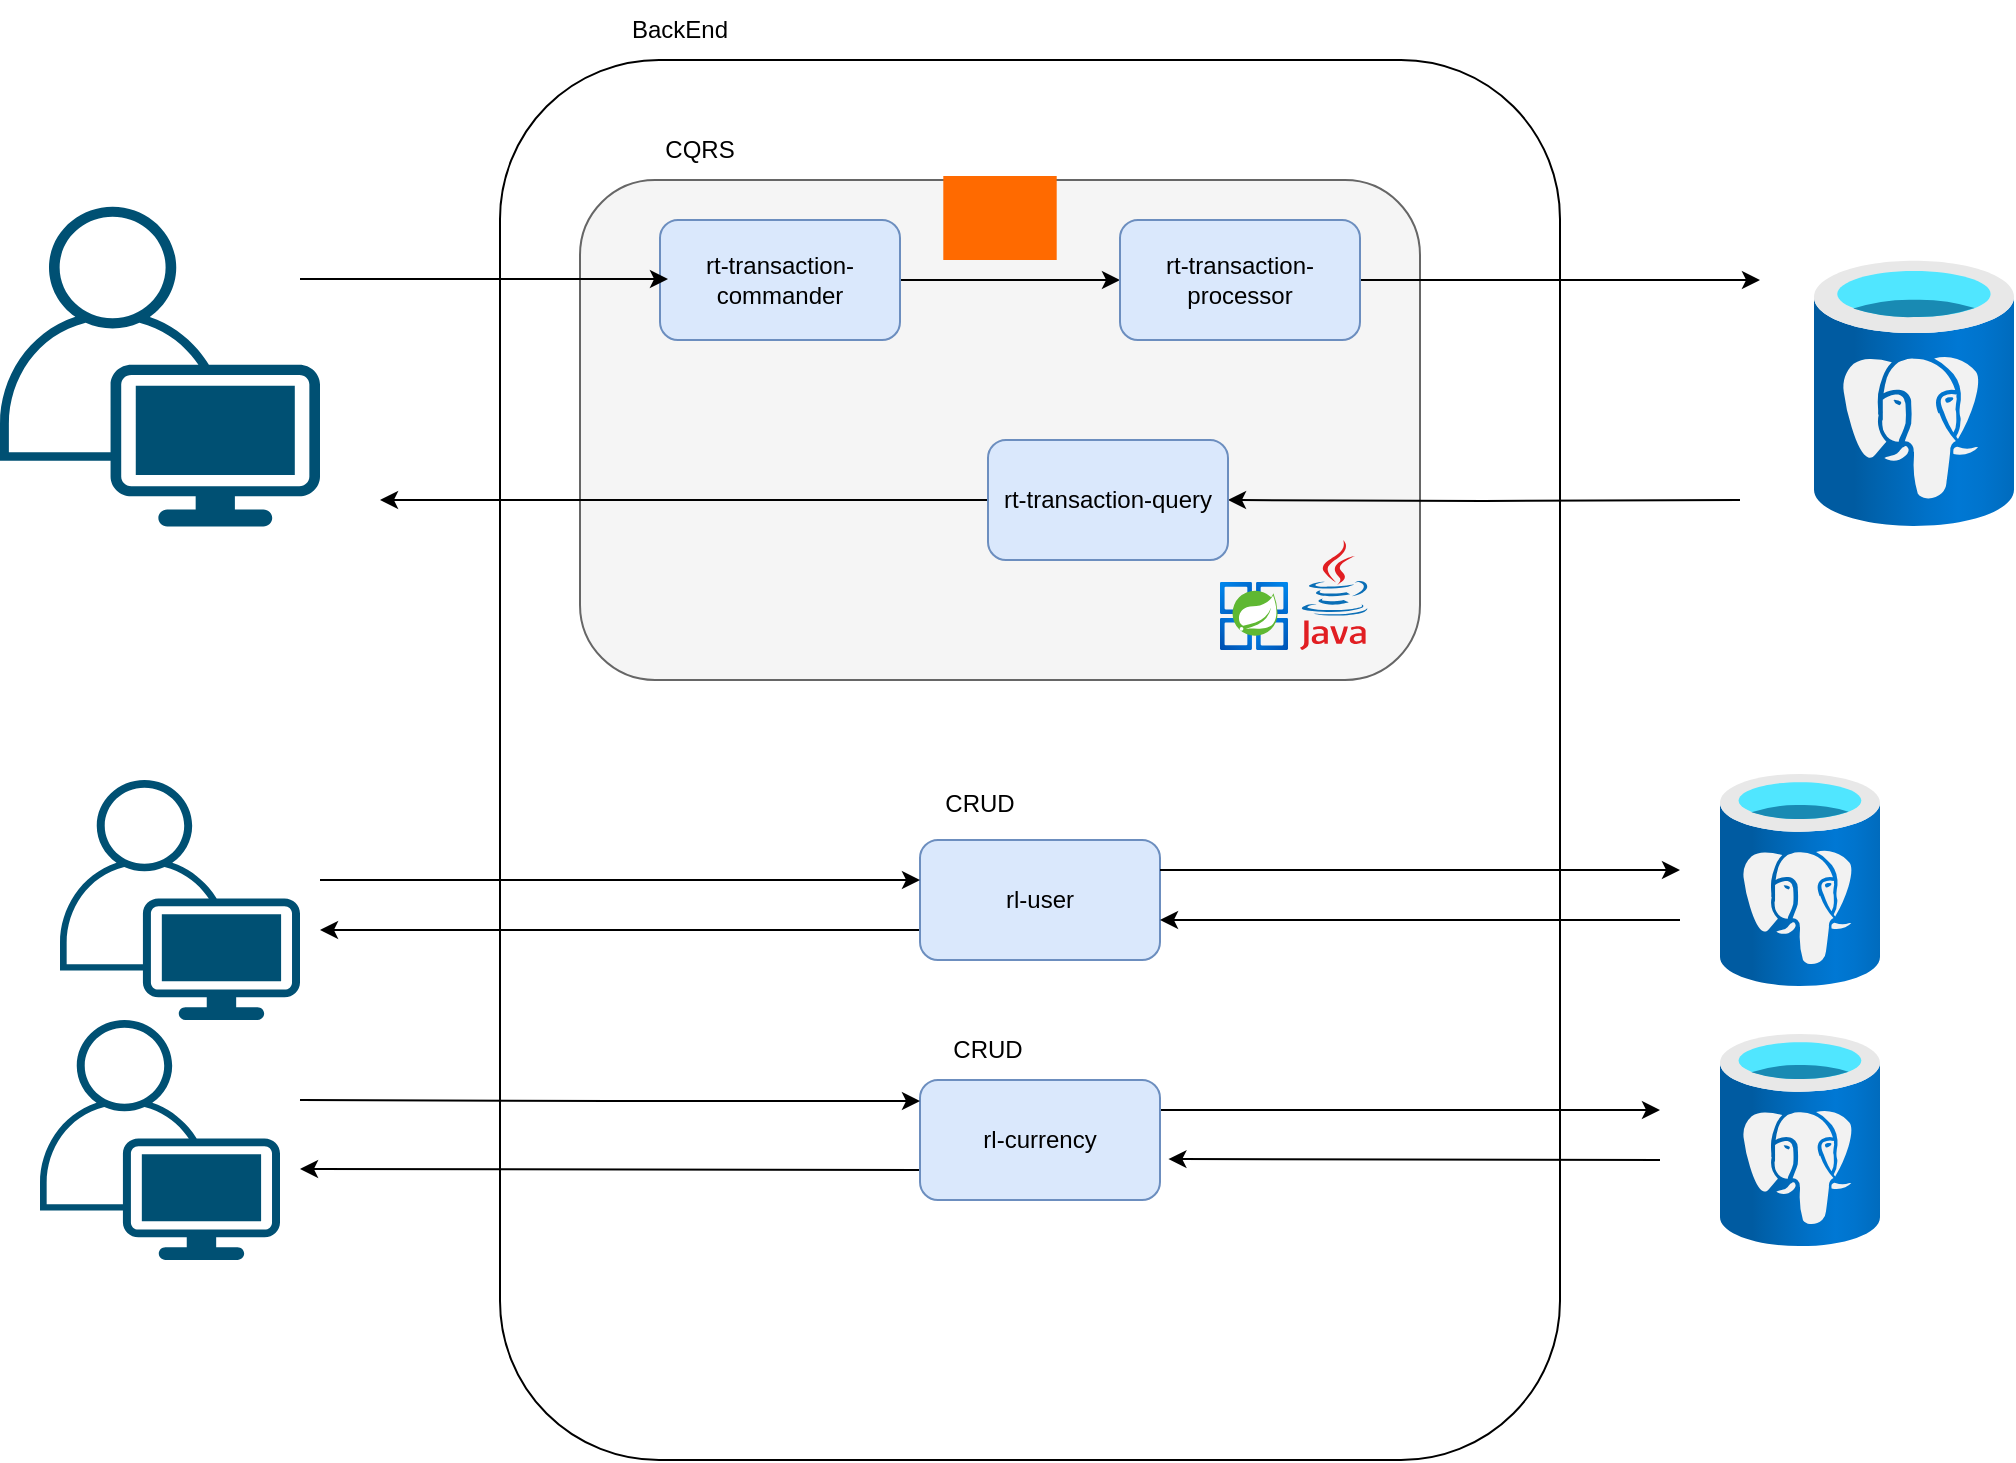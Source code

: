 <mxfile version="26.0.8">
  <diagram name="Página-1" id="uqpfUFifUAoxA2KSGsDK">
    <mxGraphModel dx="2591" dy="1009" grid="1" gridSize="10" guides="1" tooltips="1" connect="1" arrows="1" fold="1" page="1" pageScale="1" pageWidth="827" pageHeight="1169" math="0" shadow="0">
      <root>
        <mxCell id="0" />
        <mxCell id="1" parent="0" />
        <mxCell id="Zy39lRucEJM54e02qq2T-40" value="" style="rounded=1;whiteSpace=wrap;html=1;" vertex="1" parent="1">
          <mxGeometry x="170" y="90" width="530" height="700" as="geometry" />
        </mxCell>
        <mxCell id="Zy39lRucEJM54e02qq2T-1" value="" style="image;aspect=fixed;html=1;points=[];align=center;fontSize=12;image=img/lib/azure2/databases/Azure_Database_PostgreSQL_Server.svg;" vertex="1" parent="1">
          <mxGeometry x="827" y="190" width="100" height="133.33" as="geometry" />
        </mxCell>
        <mxCell id="Zy39lRucEJM54e02qq2T-2" value="" style="rounded=1;whiteSpace=wrap;html=1;fillColor=#f5f5f5;strokeColor=#666666;fontColor=#333333;" vertex="1" parent="1">
          <mxGeometry x="210" y="150" width="420" height="250" as="geometry" />
        </mxCell>
        <mxCell id="Zy39lRucEJM54e02qq2T-3" value="CQRS" style="text;html=1;align=center;verticalAlign=middle;whiteSpace=wrap;rounded=0;" vertex="1" parent="1">
          <mxGeometry x="240" y="120" width="60" height="30" as="geometry" />
        </mxCell>
        <mxCell id="Zy39lRucEJM54e02qq2T-8" style="edgeStyle=orthogonalEdgeStyle;rounded=0;orthogonalLoop=1;jettySize=auto;html=1;exitX=1;exitY=0.5;exitDx=0;exitDy=0;entryX=0;entryY=0.5;entryDx=0;entryDy=0;" edge="1" parent="1" source="Zy39lRucEJM54e02qq2T-4" target="Zy39lRucEJM54e02qq2T-5">
          <mxGeometry relative="1" as="geometry" />
        </mxCell>
        <mxCell id="Zy39lRucEJM54e02qq2T-4" value="rt-transaction-commander" style="rounded=1;whiteSpace=wrap;html=1;fillColor=#dae8fc;strokeColor=#6c8ebf;" vertex="1" parent="1">
          <mxGeometry x="250" y="170" width="120" height="60" as="geometry" />
        </mxCell>
        <mxCell id="Zy39lRucEJM54e02qq2T-29" style="edgeStyle=orthogonalEdgeStyle;rounded=0;orthogonalLoop=1;jettySize=auto;html=1;exitX=1;exitY=0.5;exitDx=0;exitDy=0;" edge="1" parent="1" source="Zy39lRucEJM54e02qq2T-5">
          <mxGeometry relative="1" as="geometry">
            <mxPoint x="800" y="200" as="targetPoint" />
          </mxGeometry>
        </mxCell>
        <mxCell id="Zy39lRucEJM54e02qq2T-5" value="rt-transaction-processor" style="rounded=1;whiteSpace=wrap;html=1;fillColor=#dae8fc;strokeColor=#6c8ebf;" vertex="1" parent="1">
          <mxGeometry x="480" y="170" width="120" height="60" as="geometry" />
        </mxCell>
        <mxCell id="Zy39lRucEJM54e02qq2T-44" style="edgeStyle=orthogonalEdgeStyle;rounded=0;orthogonalLoop=1;jettySize=auto;html=1;exitX=1;exitY=0.5;exitDx=0;exitDy=0;entryX=1;entryY=0.5;entryDx=0;entryDy=0;" edge="1" parent="1" target="Zy39lRucEJM54e02qq2T-6">
          <mxGeometry relative="1" as="geometry">
            <mxPoint x="790" y="310" as="sourcePoint" />
          </mxGeometry>
        </mxCell>
        <mxCell id="Zy39lRucEJM54e02qq2T-52" style="edgeStyle=orthogonalEdgeStyle;rounded=0;orthogonalLoop=1;jettySize=auto;html=1;exitX=0;exitY=0.5;exitDx=0;exitDy=0;" edge="1" parent="1" source="Zy39lRucEJM54e02qq2T-6">
          <mxGeometry relative="1" as="geometry">
            <mxPoint x="110" y="310" as="targetPoint" />
          </mxGeometry>
        </mxCell>
        <mxCell id="Zy39lRucEJM54e02qq2T-6" value="rt-transaction-query" style="rounded=1;whiteSpace=wrap;html=1;fillColor=#dae8fc;strokeColor=#6c8ebf;" vertex="1" parent="1">
          <mxGeometry x="414" y="280" width="120" height="60" as="geometry" />
        </mxCell>
        <mxCell id="Zy39lRucEJM54e02qq2T-10" value="" style="points=[[0.35,0,0],[0.98,0.51,0],[1,0.71,0],[0.67,1,0],[0,0.795,0],[0,0.65,0]];verticalLabelPosition=bottom;sketch=0;html=1;verticalAlign=top;aspect=fixed;align=center;pointerEvents=1;shape=mxgraph.cisco19.user;fillColor=#005073;strokeColor=none;" vertex="1" parent="1">
          <mxGeometry x="-80" y="163.33" width="160" height="160" as="geometry" />
        </mxCell>
        <mxCell id="Zy39lRucEJM54e02qq2T-13" value="" style="dashed=0;outlineConnect=0;html=1;align=center;labelPosition=center;verticalLabelPosition=bottom;verticalAlign=top;shape=mxgraph.weblogos.java" vertex="1" parent="1">
          <mxGeometry x="570" y="330" width="34.4" height="55" as="geometry" />
        </mxCell>
        <mxCell id="Zy39lRucEJM54e02qq2T-16" value="" style="image;aspect=fixed;html=1;points=[];align=center;fontSize=12;image=img/lib/azure2/compute/Azure_Spring_Cloud.svg;" vertex="1" parent="1">
          <mxGeometry x="530" y="351" width="34" height="34" as="geometry" />
        </mxCell>
        <mxCell id="Zy39lRucEJM54e02qq2T-18" value="CRUD" style="text;html=1;align=center;verticalAlign=middle;whiteSpace=wrap;rounded=0;" vertex="1" parent="1">
          <mxGeometry x="380" y="446.66" width="60" height="30" as="geometry" />
        </mxCell>
        <mxCell id="Zy39lRucEJM54e02qq2T-31" style="edgeStyle=orthogonalEdgeStyle;rounded=0;orthogonalLoop=1;jettySize=auto;html=1;exitX=0;exitY=0.75;exitDx=0;exitDy=0;" edge="1" parent="1" source="Zy39lRucEJM54e02qq2T-19">
          <mxGeometry relative="1" as="geometry">
            <mxPoint x="80" y="525" as="targetPoint" />
          </mxGeometry>
        </mxCell>
        <mxCell id="Zy39lRucEJM54e02qq2T-19" value="rl-user" style="rounded=1;whiteSpace=wrap;html=1;fillColor=#dae8fc;strokeColor=#6c8ebf;" vertex="1" parent="1">
          <mxGeometry x="380" y="480" width="120" height="60" as="geometry" />
        </mxCell>
        <mxCell id="Zy39lRucEJM54e02qq2T-39" style="edgeStyle=orthogonalEdgeStyle;rounded=0;orthogonalLoop=1;jettySize=auto;html=1;exitX=0;exitY=0.75;exitDx=0;exitDy=0;" edge="1" parent="1" source="Zy39lRucEJM54e02qq2T-25">
          <mxGeometry relative="1" as="geometry">
            <mxPoint x="70" y="644.5" as="targetPoint" />
          </mxGeometry>
        </mxCell>
        <mxCell id="Zy39lRucEJM54e02qq2T-47" style="edgeStyle=orthogonalEdgeStyle;rounded=0;orthogonalLoop=1;jettySize=auto;html=1;exitX=1;exitY=0.25;exitDx=0;exitDy=0;" edge="1" parent="1" source="Zy39lRucEJM54e02qq2T-25">
          <mxGeometry relative="1" as="geometry">
            <mxPoint x="750" y="615" as="targetPoint" />
          </mxGeometry>
        </mxCell>
        <mxCell id="Zy39lRucEJM54e02qq2T-25" value="rl-currency" style="rounded=1;whiteSpace=wrap;html=1;fillColor=#dae8fc;strokeColor=#6c8ebf;" vertex="1" parent="1">
          <mxGeometry x="380" y="600" width="120" height="60" as="geometry" />
        </mxCell>
        <mxCell id="Zy39lRucEJM54e02qq2T-30" value="" style="endArrow=classic;html=1;rounded=0;entryX=0.001;entryY=0.994;entryDx=0;entryDy=0;entryPerimeter=0;" edge="1" parent="1">
          <mxGeometry width="50" height="50" relative="1" as="geometry">
            <mxPoint x="760" y="520" as="sourcePoint" />
            <mxPoint x="500" y="520" as="targetPoint" />
          </mxGeometry>
        </mxCell>
        <mxCell id="Zy39lRucEJM54e02qq2T-37" value="" style="endArrow=classic;html=1;rounded=0;exitX=1;exitY=0.25;exitDx=0;exitDy=0;" edge="1" parent="1" source="Zy39lRucEJM54e02qq2T-19">
          <mxGeometry width="50" height="50" relative="1" as="geometry">
            <mxPoint x="520" y="490" as="sourcePoint" />
            <mxPoint x="760" y="495" as="targetPoint" />
          </mxGeometry>
        </mxCell>
        <mxCell id="Zy39lRucEJM54e02qq2T-38" value="" style="endArrow=classic;html=1;rounded=0;entryX=1.035;entryY=0.659;entryDx=0;entryDy=0;entryPerimeter=0;" edge="1" parent="1" target="Zy39lRucEJM54e02qq2T-25">
          <mxGeometry width="50" height="50" relative="1" as="geometry">
            <mxPoint x="750" y="640" as="sourcePoint" />
            <mxPoint x="700" y="640" as="targetPoint" />
          </mxGeometry>
        </mxCell>
        <mxCell id="Zy39lRucEJM54e02qq2T-41" value="BackEnd" style="text;html=1;align=center;verticalAlign=middle;whiteSpace=wrap;rounded=0;" vertex="1" parent="1">
          <mxGeometry x="230" y="60" width="60" height="30" as="geometry" />
        </mxCell>
        <mxCell id="Zy39lRucEJM54e02qq2T-42" value="" style="points=[];aspect=fixed;html=1;align=center;shadow=0;dashed=0;fillColor=#FF6A00;strokeColor=none;shape=mxgraph.alibaba_cloud.kafka;" vertex="1" parent="1">
          <mxGeometry x="391.65" y="148" width="56.7" height="42" as="geometry" />
        </mxCell>
        <mxCell id="Zy39lRucEJM54e02qq2T-48" value="" style="image;aspect=fixed;html=1;points=[];align=center;fontSize=12;image=img/lib/azure2/databases/Azure_Database_PostgreSQL_Server.svg;" vertex="1" parent="1">
          <mxGeometry x="780" y="446.66" width="80" height="106.66" as="geometry" />
        </mxCell>
        <mxCell id="Zy39lRucEJM54e02qq2T-49" value="" style="points=[[0.35,0,0],[0.98,0.51,0],[1,0.71,0],[0.67,1,0],[0,0.795,0],[0,0.65,0]];verticalLabelPosition=bottom;sketch=0;html=1;verticalAlign=top;aspect=fixed;align=center;pointerEvents=1;shape=mxgraph.cisco19.user;fillColor=#005073;strokeColor=none;" vertex="1" parent="1">
          <mxGeometry x="-50" y="450" width="120" height="120" as="geometry" />
        </mxCell>
        <mxCell id="Zy39lRucEJM54e02qq2T-50" style="edgeStyle=orthogonalEdgeStyle;rounded=0;orthogonalLoop=1;jettySize=auto;html=1;exitX=0;exitY=0.75;exitDx=0;exitDy=0;" edge="1" parent="1">
          <mxGeometry relative="1" as="geometry">
            <mxPoint x="380" y="500" as="targetPoint" />
            <mxPoint x="80" y="500" as="sourcePoint" />
            <Array as="points">
              <mxPoint x="210" y="500" />
              <mxPoint x="210" y="500" />
            </Array>
          </mxGeometry>
        </mxCell>
        <mxCell id="Zy39lRucEJM54e02qq2T-51" style="edgeStyle=orthogonalEdgeStyle;rounded=0;orthogonalLoop=1;jettySize=auto;html=1;exitX=0;exitY=0.75;exitDx=0;exitDy=0;" edge="1" parent="1">
          <mxGeometry relative="1" as="geometry">
            <mxPoint x="380" y="610.5" as="targetPoint" />
            <mxPoint x="70" y="610" as="sourcePoint" />
          </mxGeometry>
        </mxCell>
        <mxCell id="Zy39lRucEJM54e02qq2T-53" style="edgeStyle=orthogonalEdgeStyle;rounded=0;orthogonalLoop=1;jettySize=auto;html=1;" edge="1" parent="1">
          <mxGeometry relative="1" as="geometry">
            <mxPoint x="254" y="199.5" as="targetPoint" />
            <mxPoint x="70" y="199.5" as="sourcePoint" />
          </mxGeometry>
        </mxCell>
        <mxCell id="Zy39lRucEJM54e02qq2T-54" value="CRUD" style="text;html=1;align=center;verticalAlign=middle;whiteSpace=wrap;rounded=0;" vertex="1" parent="1">
          <mxGeometry x="384" y="570" width="60" height="30" as="geometry" />
        </mxCell>
        <mxCell id="Zy39lRucEJM54e02qq2T-55" value="" style="image;aspect=fixed;html=1;points=[];align=center;fontSize=12;image=img/lib/azure2/databases/Azure_Database_PostgreSQL_Server.svg;" vertex="1" parent="1">
          <mxGeometry x="780" y="576.67" width="80" height="106.66" as="geometry" />
        </mxCell>
        <mxCell id="Zy39lRucEJM54e02qq2T-56" value="" style="points=[[0.35,0,0],[0.98,0.51,0],[1,0.71,0],[0.67,1,0],[0,0.795,0],[0,0.65,0]];verticalLabelPosition=bottom;sketch=0;html=1;verticalAlign=top;aspect=fixed;align=center;pointerEvents=1;shape=mxgraph.cisco19.user;fillColor=#005073;strokeColor=none;" vertex="1" parent="1">
          <mxGeometry x="-60" y="570" width="120" height="120" as="geometry" />
        </mxCell>
      </root>
    </mxGraphModel>
  </diagram>
</mxfile>
